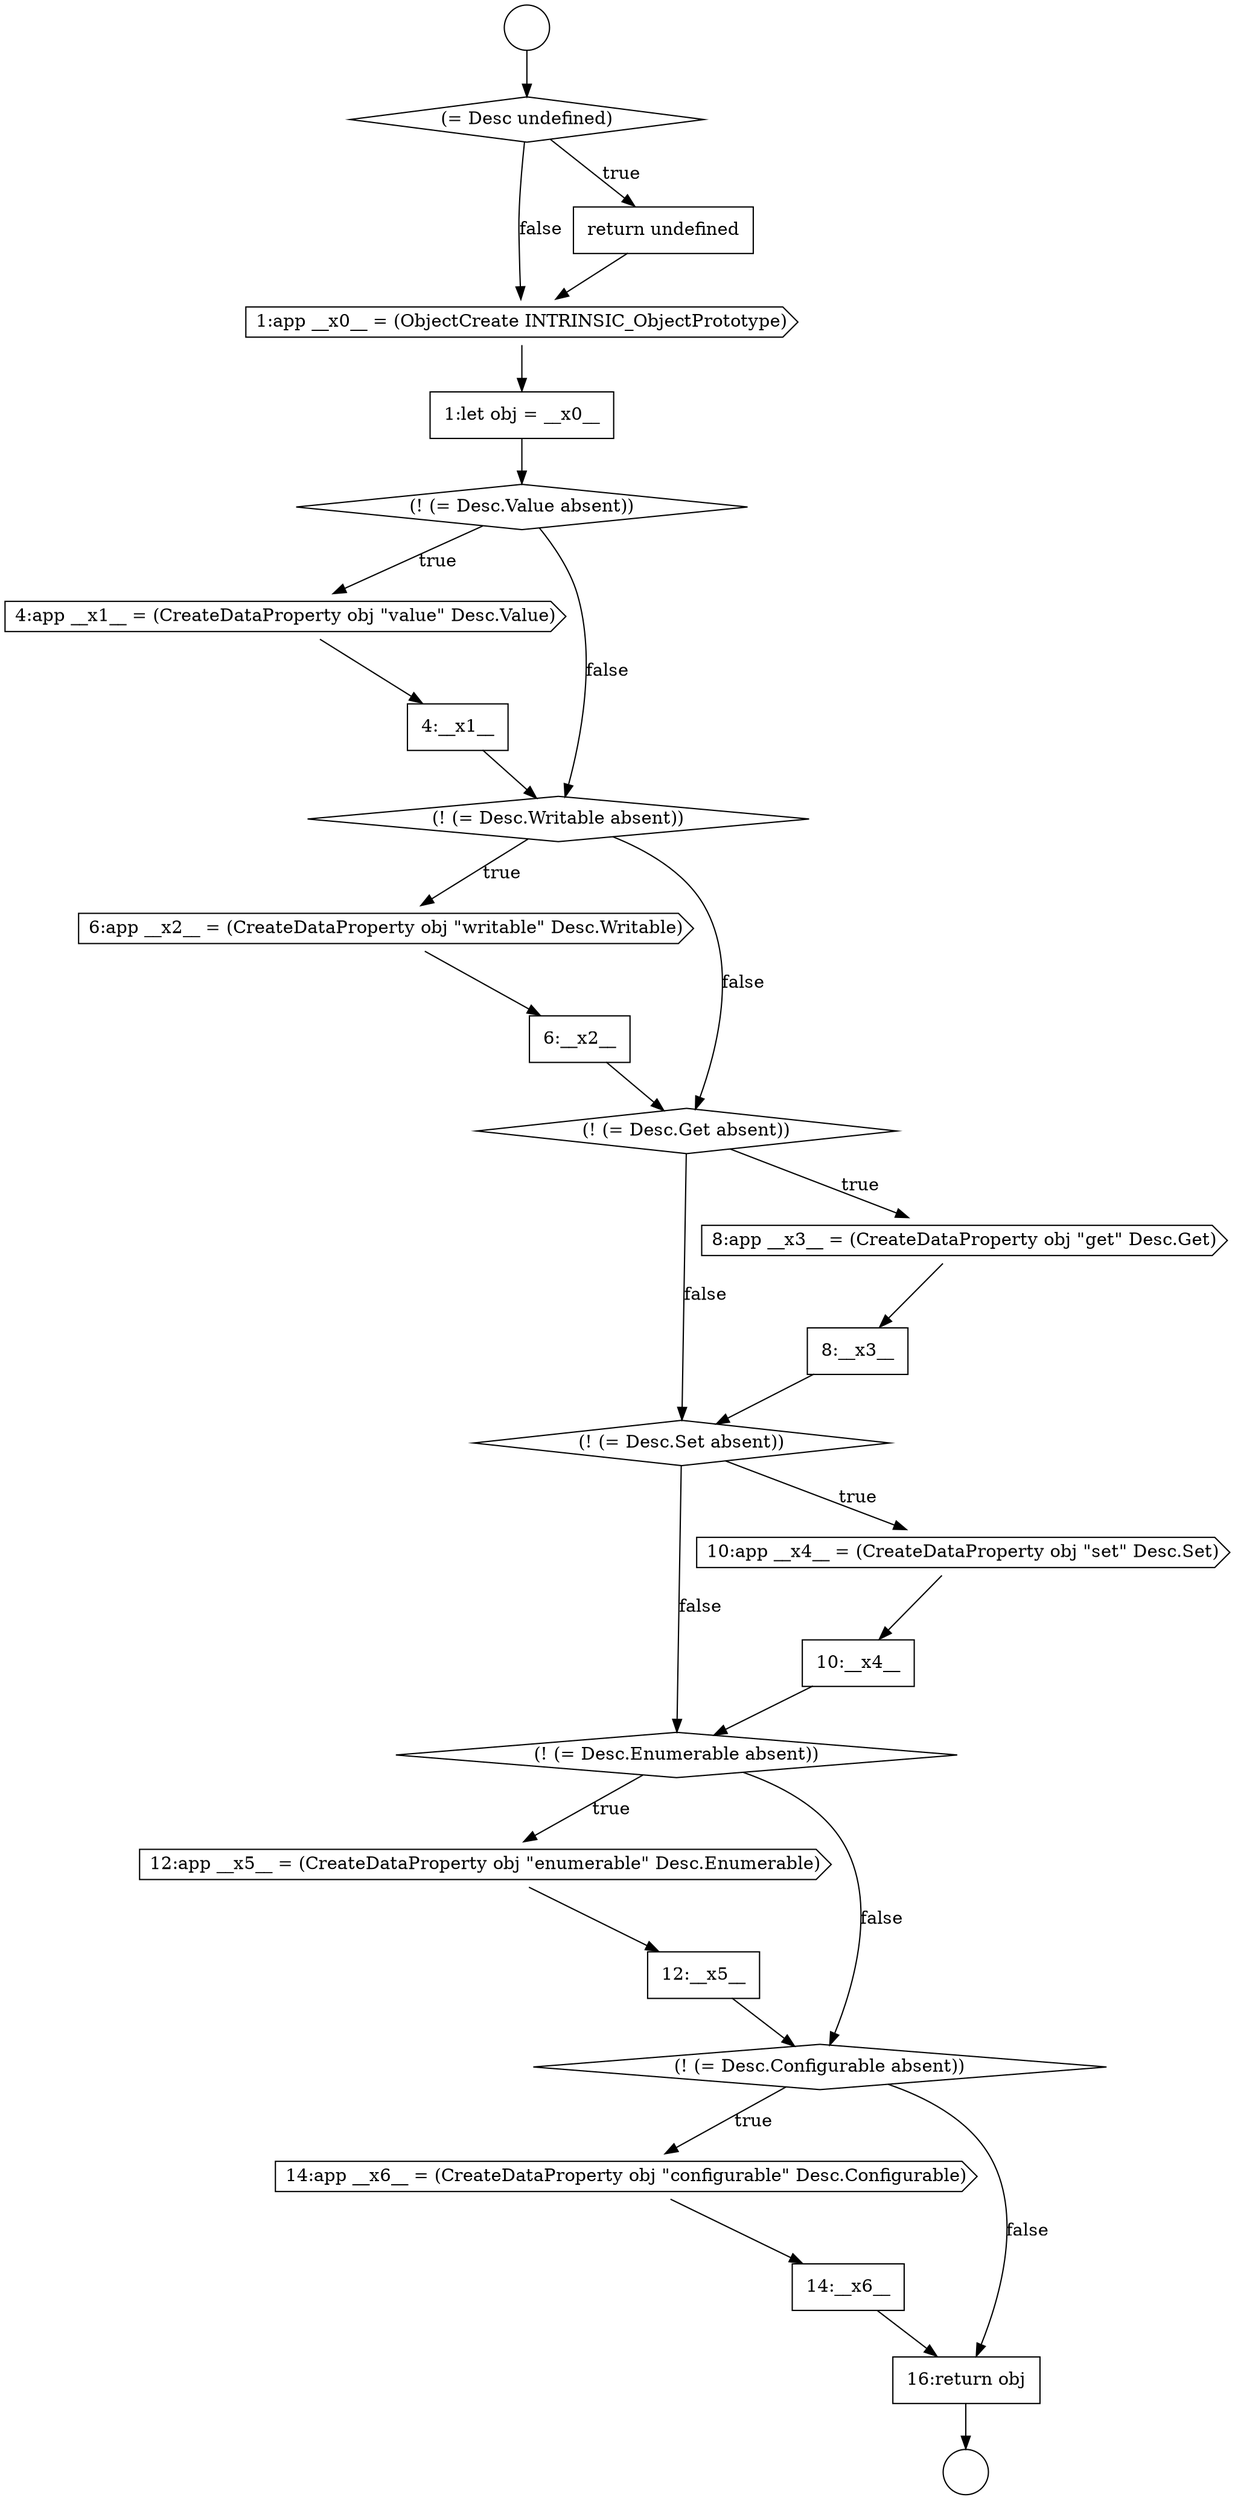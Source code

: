 digraph {
  node138 [shape=none, margin=0, label=<<font color="black">
    <table border="0" cellborder="1" cellspacing="0" cellpadding="10">
      <tr><td align="left">4:__x1__</td></tr>
    </table>
  </font>> color="black" fillcolor="white" style=filled]
  node152 [shape=cds, label=<<font color="black">14:app __x6__ = (CreateDataProperty obj &quot;configurable&quot; Desc.Configurable)</font>> color="black" fillcolor="white" style=filled]
  node137 [shape=cds, label=<<font color="black">4:app __x1__ = (CreateDataProperty obj &quot;value&quot; Desc.Value)</font>> color="black" fillcolor="white" style=filled]
  node141 [shape=none, margin=0, label=<<font color="black">
    <table border="0" cellborder="1" cellspacing="0" cellpadding="10">
      <tr><td align="left">6:__x2__</td></tr>
    </table>
  </font>> color="black" fillcolor="white" style=filled]
  node134 [shape=cds, label=<<font color="black">1:app __x0__ = (ObjectCreate INTRINSIC_ObjectPrototype)</font>> color="black" fillcolor="white" style=filled]
  node144 [shape=none, margin=0, label=<<font color="black">
    <table border="0" cellborder="1" cellspacing="0" cellpadding="10">
      <tr><td align="left">8:__x3__</td></tr>
    </table>
  </font>> color="black" fillcolor="white" style=filled]
  node140 [shape=cds, label=<<font color="black">6:app __x2__ = (CreateDataProperty obj &quot;writable&quot; Desc.Writable)</font>> color="black" fillcolor="white" style=filled]
  node145 [shape=diamond, label=<<font color="black">(! (= Desc.Set absent))</font>> color="black" fillcolor="white" style=filled]
  node150 [shape=none, margin=0, label=<<font color="black">
    <table border="0" cellborder="1" cellspacing="0" cellpadding="10">
      <tr><td align="left">12:__x5__</td></tr>
    </table>
  </font>> color="black" fillcolor="white" style=filled]
  node139 [shape=diamond, label=<<font color="black">(! (= Desc.Writable absent))</font>> color="black" fillcolor="white" style=filled]
  node136 [shape=diamond, label=<<font color="black">(! (= Desc.Value absent))</font>> color="black" fillcolor="white" style=filled]
  node131 [shape=circle label=" " color="black" fillcolor="white" style=filled]
  node142 [shape=diamond, label=<<font color="black">(! (= Desc.Get absent))</font>> color="black" fillcolor="white" style=filled]
  node153 [shape=none, margin=0, label=<<font color="black">
    <table border="0" cellborder="1" cellspacing="0" cellpadding="10">
      <tr><td align="left">14:__x6__</td></tr>
    </table>
  </font>> color="black" fillcolor="white" style=filled]
  node147 [shape=none, margin=0, label=<<font color="black">
    <table border="0" cellborder="1" cellspacing="0" cellpadding="10">
      <tr><td align="left">10:__x4__</td></tr>
    </table>
  </font>> color="black" fillcolor="white" style=filled]
  node132 [shape=diamond, label=<<font color="black">(= Desc undefined)</font>> color="black" fillcolor="white" style=filled]
  node133 [shape=none, margin=0, label=<<font color="black">
    <table border="0" cellborder="1" cellspacing="0" cellpadding="10">
      <tr><td align="left">return undefined</td></tr>
    </table>
  </font>> color="black" fillcolor="white" style=filled]
  node148 [shape=diamond, label=<<font color="black">(! (= Desc.Enumerable absent))</font>> color="black" fillcolor="white" style=filled]
  node149 [shape=cds, label=<<font color="black">12:app __x5__ = (CreateDataProperty obj &quot;enumerable&quot; Desc.Enumerable)</font>> color="black" fillcolor="white" style=filled]
  node130 [shape=circle label=" " color="black" fillcolor="white" style=filled]
  node135 [shape=none, margin=0, label=<<font color="black">
    <table border="0" cellborder="1" cellspacing="0" cellpadding="10">
      <tr><td align="left">1:let obj = __x0__</td></tr>
    </table>
  </font>> color="black" fillcolor="white" style=filled]
  node154 [shape=none, margin=0, label=<<font color="black">
    <table border="0" cellborder="1" cellspacing="0" cellpadding="10">
      <tr><td align="left">16:return obj</td></tr>
    </table>
  </font>> color="black" fillcolor="white" style=filled]
  node143 [shape=cds, label=<<font color="black">8:app __x3__ = (CreateDataProperty obj &quot;get&quot; Desc.Get)</font>> color="black" fillcolor="white" style=filled]
  node151 [shape=diamond, label=<<font color="black">(! (= Desc.Configurable absent))</font>> color="black" fillcolor="white" style=filled]
  node146 [shape=cds, label=<<font color="black">10:app __x4__ = (CreateDataProperty obj &quot;set&quot; Desc.Set)</font>> color="black" fillcolor="white" style=filled]
  node130 -> node132 [ color="black"]
  node135 -> node136 [ color="black"]
  node133 -> node134 [ color="black"]
  node151 -> node152 [label=<<font color="black">true</font>> color="black"]
  node151 -> node154 [label=<<font color="black">false</font>> color="black"]
  node134 -> node135 [ color="black"]
  node145 -> node146 [label=<<font color="black">true</font>> color="black"]
  node145 -> node148 [label=<<font color="black">false</font>> color="black"]
  node149 -> node150 [ color="black"]
  node142 -> node143 [label=<<font color="black">true</font>> color="black"]
  node142 -> node145 [label=<<font color="black">false</font>> color="black"]
  node144 -> node145 [ color="black"]
  node147 -> node148 [ color="black"]
  node150 -> node151 [ color="black"]
  node136 -> node137 [label=<<font color="black">true</font>> color="black"]
  node136 -> node139 [label=<<font color="black">false</font>> color="black"]
  node152 -> node153 [ color="black"]
  node153 -> node154 [ color="black"]
  node132 -> node133 [label=<<font color="black">true</font>> color="black"]
  node132 -> node134 [label=<<font color="black">false</font>> color="black"]
  node146 -> node147 [ color="black"]
  node138 -> node139 [ color="black"]
  node140 -> node141 [ color="black"]
  node139 -> node140 [label=<<font color="black">true</font>> color="black"]
  node139 -> node142 [label=<<font color="black">false</font>> color="black"]
  node143 -> node144 [ color="black"]
  node148 -> node149 [label=<<font color="black">true</font>> color="black"]
  node148 -> node151 [label=<<font color="black">false</font>> color="black"]
  node137 -> node138 [ color="black"]
  node154 -> node131 [ color="black"]
  node141 -> node142 [ color="black"]
}
